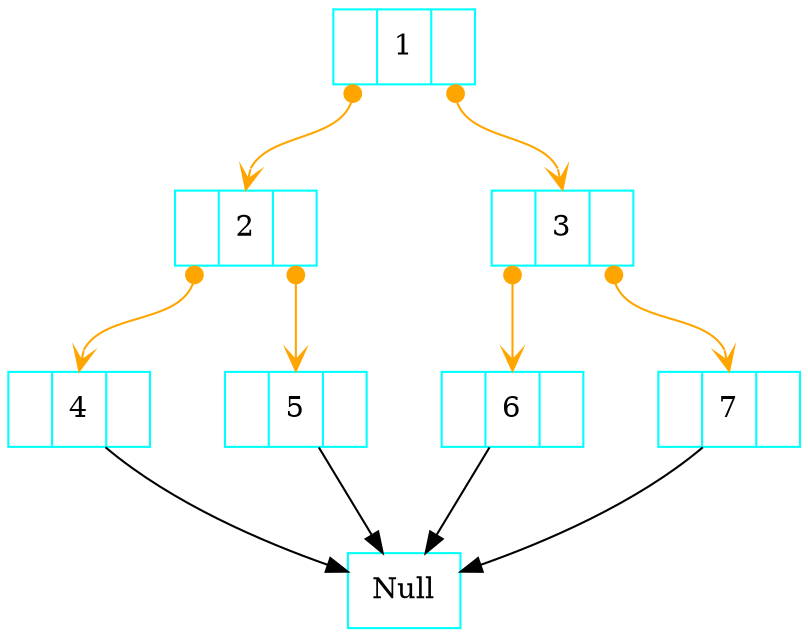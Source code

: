 digraph linkedlist {
    //rankdir=LR;
    
    node [shape=record color=cyan]
    
     nodesep=0.5; 
     ranksep=0.7;
    
    // Define the nodes
    A [label="<left>|<data> 1| <right>"];
    B [label="<left>|<data> 2| <right>"];
    C [label="<left>|<data> 3| <right>"];
    D [label="<left>|<data> 4| <right>"];
    E [label="<left>|<data> 5| <right>"];
    F [label="<left>|<data> 6| <right>"];
    G [label="<left>|<data> 7| <right>"];
    
    
    // Define the edges
    A:left -> B:data [arrowhead=vee, arrowtail=dot, color=orange, dir=both, tailclip=false];
    A:right -> C:data [arrowhead=vee, arrowtail=dot, color=orange, dir=both, tailclip=false];
    B:left -> D:data [arrowhead=vee, arrowtail=dot, color=orange, dir=both, tailclip=false];
    B:right-> E:data [arrowhead=vee, arrowtail=dot, color=orange, dir=both, tailclip=false];
    C:left -> F:data [arrowhead=vee, arrowtail=dot, color=orange, dir=both, tailclip=false];
    C:right -> G:data [arrowhead=vee, arrowtail=dot, color=orange, dir=both, tailclip=false];
    
    D:DATA -> Null 
    E:DATA -> Null 
    F:DATA -> Null
    G:DATA -> Null
    
    
  
}
